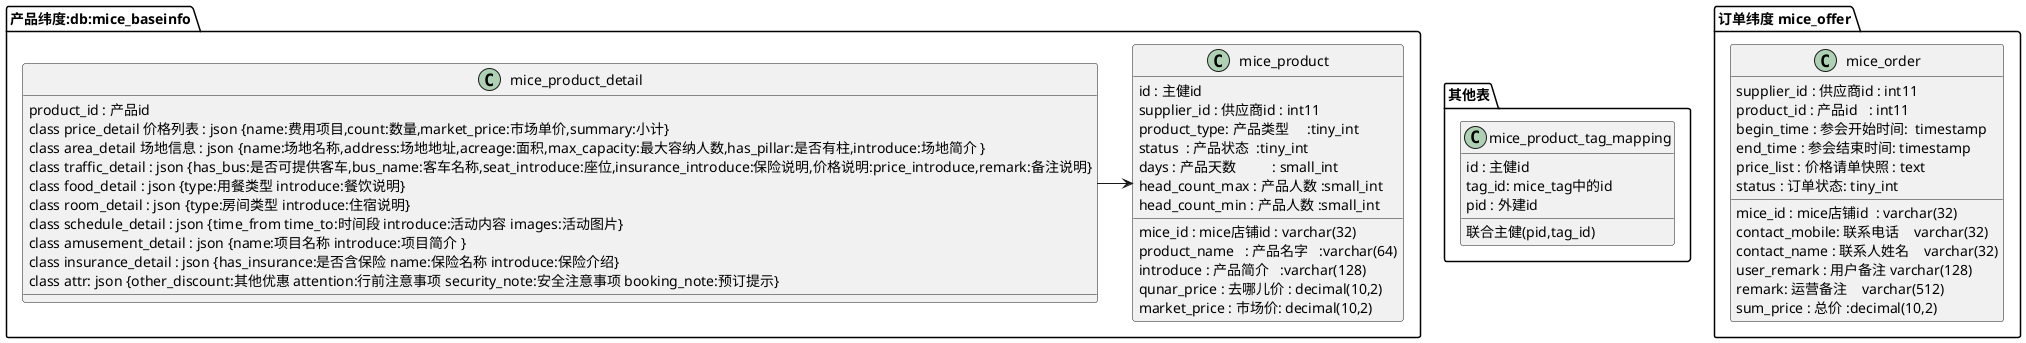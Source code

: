 @startuml

package "其他表"{

    /' mice_tag 相对应 走baseinfo 的dubbo接口 '/
    class mice_product_tag_mapping {
        id : 主健id
        tag_id: mice_tag中的id
        pid : 外建id
        联合主健(pid,tag_id)
    }
}

package "产品纬度:db:mice_baseinfo" {
    class mice_product {
        id : 主健id
        supplier_id : 供应商id : int11
        mice_id : mice店铺id : varchar(32)
        product_name   : 产品名字   :varchar(64)
        product_type: 产品类型     :tiny_int
        status  : 产品状态  :tiny_int
        introduce : 产品简介   :varchar(128)
        days : 产品天数          : small_int
        head_count_max : 产品人数 :small_int
        head_count_min : 产品人数 :small_int
        qunar_price : 去哪儿价 : decimal(10,2)
        market_price : 市场价: decimal(10,2)
    }

    /' 套餐说明信息 '/
    class mice_product_detail {
        product_id : 产品id
        class price_detail 价格列表 : json {name:费用项目,count:数量,market_price:市场单价,summary:小计}
        class area_detail 场地信息 : json {name:场地名称,address:场地地址,acreage:面积,max_capacity:最大容纳人数,has_pillar:是否有柱,introduce:场地简介 }
        class traffic_detail : json {has_bus:是否可提供客车,bus_name:客车名称,seat_introduce:座位,insurance_introduce:保险说明,价格说明:price_introduce,remark:备注说明}
        class food_detail : json {type:用餐类型 introduce:餐饮说明}
        class room_detail : json {type:房间类型 introduce:住宿说明}
        class schedule_detail : json {time_from time_to:时间段 introduce:活动内容 images:活动图片}
        class amusement_detail : json {name:项目名称 introduce:项目简介 }
        class insurance_detail : json {has_insurance:是否含保险 name:保险名称 introduce:保险介绍}
        class attr: json {other_discount:其他优惠 attention:行前注意事项 security_note:安全注意事项 booking_note:预订提示}
    }

    mice_product_detail -> mice_product
}

package "订单纬度 mice_offer" {
    class mice_order {
        supplier_id : 供应商id : int11
        mice_id : mice店铺id  : varchar(32)
        product_id : 产品id   : int11
        contact_mobile: 联系电话    varchar(32)
        contact_name : 联系人姓名    varchar(32)
        begin_time : 参会开始时间:  timestamp
        end_time : 参会结束时间: timestamp
        user_remark : 用户备注 varchar(128)
        remark: 运营备注    varchar(512)
        price_list : 价格请单快照 : text
        sum_price : 总价 :decimal(10,2)
        status : 订单状态: tiny_int
    }
}

@enduml